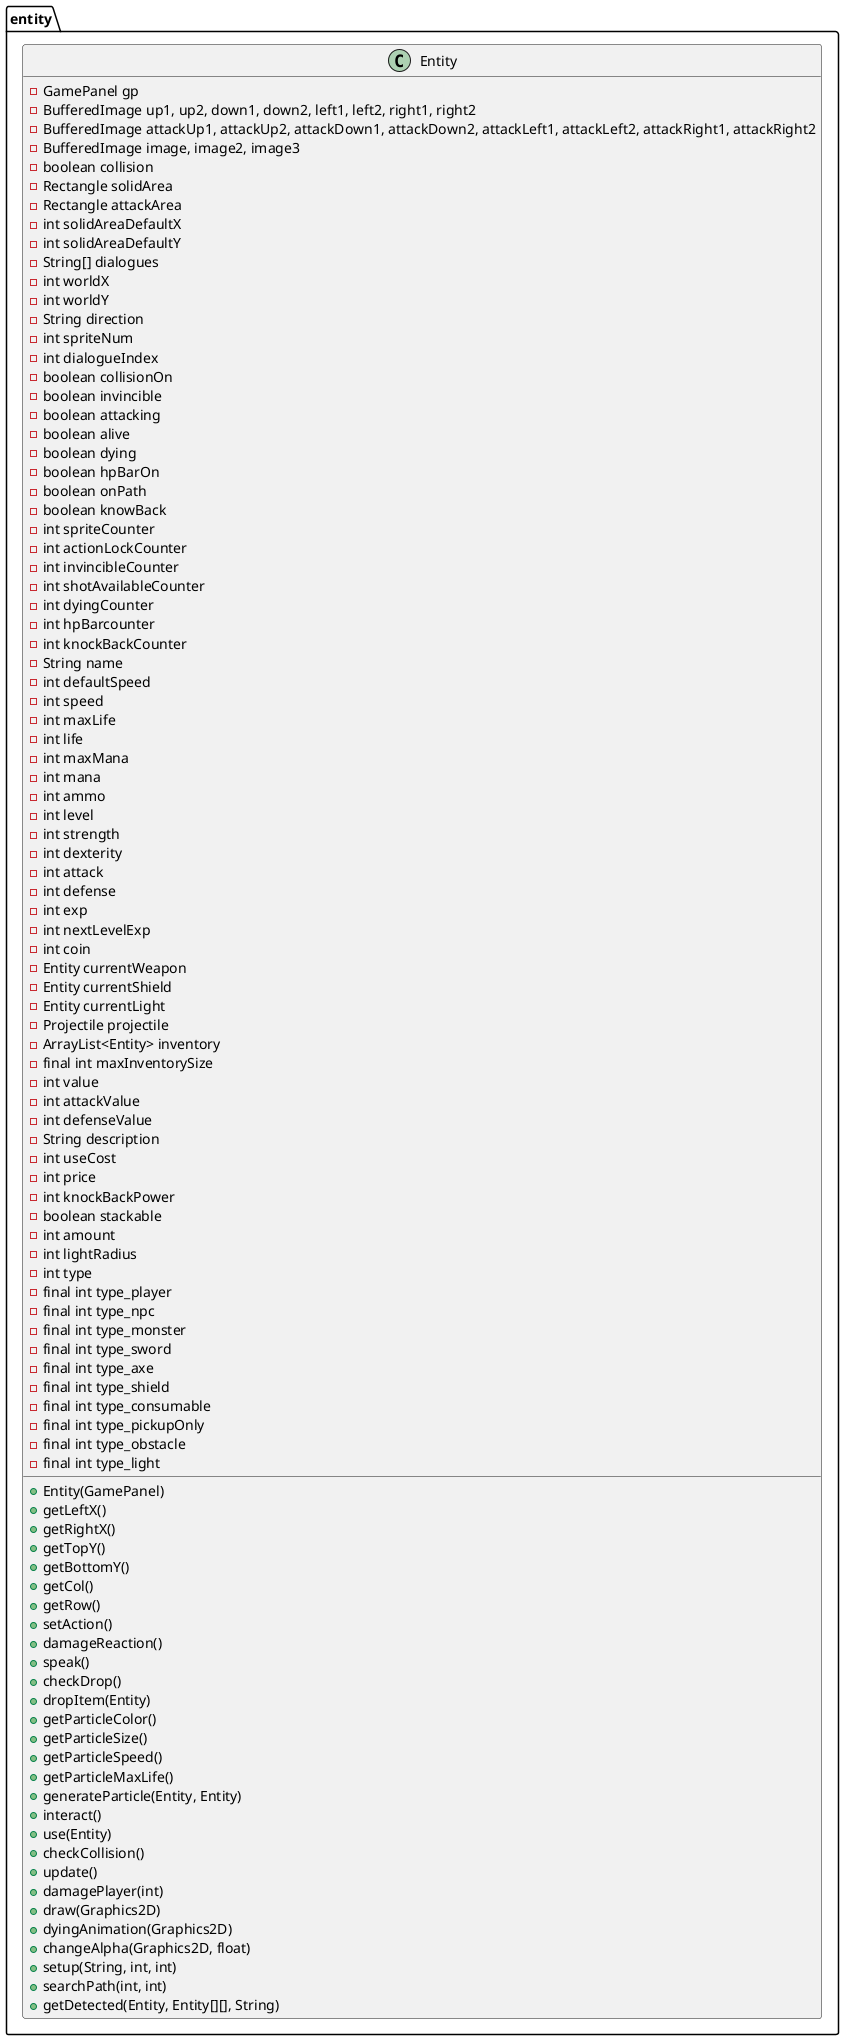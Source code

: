 @startuml entity

package entity {
    class Entity {
    - GamePanel gp
    - BufferedImage up1, up2, down1, down2, left1, left2, right1, right2
    - BufferedImage attackUp1, attackUp2, attackDown1, attackDown2, attackLeft1, attackLeft2, attackRight1, attackRight2
    - BufferedImage image, image2, image3
    - boolean collision
    - Rectangle solidArea
    - Rectangle attackArea
    - int solidAreaDefaultX
    - int solidAreaDefaultY
    - String[] dialogues
    - int worldX
    - int worldY
    - String direction
    - int spriteNum
    - int dialogueIndex
    - boolean collisionOn
    - boolean invincible
    - boolean attacking
    - boolean alive
    - boolean dying
    - boolean hpBarOn
    - boolean onPath
    - boolean knowBack
    - int spriteCounter
    - int actionLockCounter
    - int invincibleCounter
    - int shotAvailableCounter
    - int dyingCounter
    - int hpBarcounter
    - int knockBackCounter
    - String name
    - int defaultSpeed
    - int speed
    - int maxLife
    - int life
    - int maxMana
    - int mana
    - int ammo
    - int level
    - int strength
    - int dexterity
    - int attack
    - int defense
    - int exp
    - int nextLevelExp
    - int coin
    - Entity currentWeapon
    - Entity currentShield
    - Entity currentLight
    - Projectile projectile
    - ArrayList<Entity> inventory
    - final int maxInventorySize
    - int value
    - int attackValue
    - int defenseValue
    - String description
    - int useCost
    - int price
    - int knockBackPower
    - boolean stackable
    - int amount
    - int lightRadius
    - int type
    - final int type_player
    - final int type_npc
    - final int type_monster
    - final int type_sword
    - final int type_axe
    - final int type_shield
    - final int type_consumable
    - final int type_pickupOnly
    - final int type_obstacle
    - final int type_light

    + Entity(GamePanel)
    + getLeftX()
    + getRightX()
    + getTopY()
    + getBottomY()
    + getCol()
    + getRow()
    + setAction()
    + damageReaction()
    + speak()
    + checkDrop()
    + dropItem(Entity)
    + getParticleColor()
    + getParticleSize()
    + getParticleSpeed()
    + getParticleMaxLife()
    + generateParticle(Entity, Entity)
    + interact()
    + use(Entity)
    + checkCollision()
    + update()
    + damagePlayer(int)
    + draw(Graphics2D)
    + dyingAnimation(Graphics2D)
    + changeAlpha(Graphics2D, float)
    + setup(String, int, int)
    + searchPath(int, int)
    + getDetected(Entity, Entity[][], String)
    }
}

@enduml
